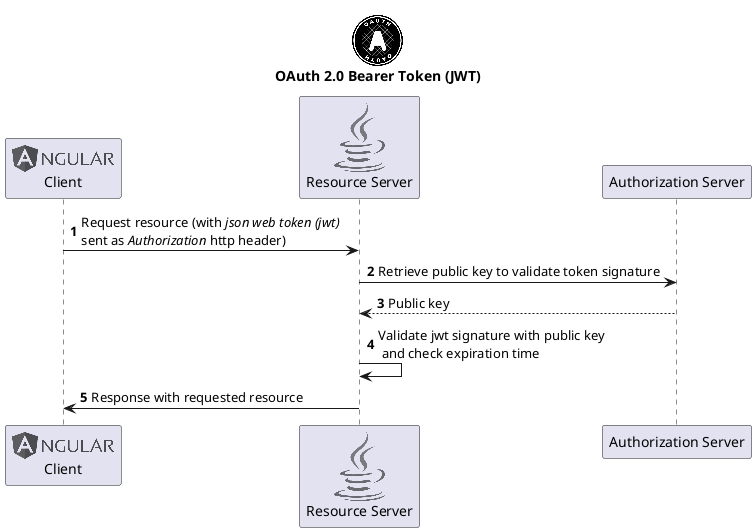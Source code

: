 @startuml
'https://plantuml.com/sequence-diagram

!include <logos/oauth>
!include <logos/angular>
!include <logos/java>

title "<$oauth>\nOAuth 2.0 Bearer Token (JWT)"

autonumber

participant "<$angular>\nClient" as client
participant "<$java>\nResource Server" as rs
participant "Authorization Server" as authzserver

client -> rs: Request resource (with //json web token (jwt)// \nsent as //Authorization// http header)
rs -> authzserver: Retrieve public key to validate token signature
rs <-- authzserver: Public key
rs -> rs: Validate jwt signature with public key\n and check expiration time
rs -> client: Response with requested resource

@enduml